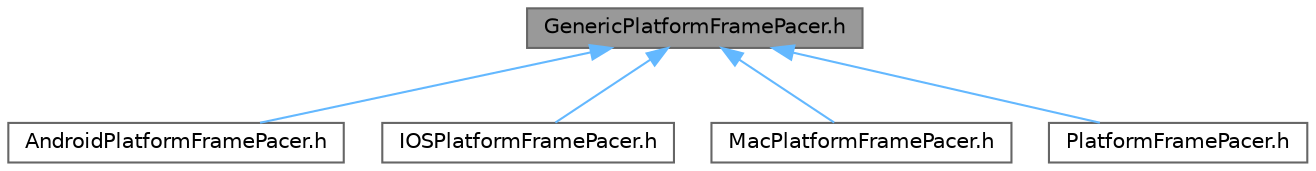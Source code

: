 digraph "GenericPlatformFramePacer.h"
{
 // INTERACTIVE_SVG=YES
 // LATEX_PDF_SIZE
  bgcolor="transparent";
  edge [fontname=Helvetica,fontsize=10,labelfontname=Helvetica,labelfontsize=10];
  node [fontname=Helvetica,fontsize=10,shape=box,height=0.2,width=0.4];
  Node1 [id="Node000001",label="GenericPlatformFramePacer.h",height=0.2,width=0.4,color="gray40", fillcolor="grey60", style="filled", fontcolor="black",tooltip=" "];
  Node1 -> Node2 [id="edge1_Node000001_Node000002",dir="back",color="steelblue1",style="solid",tooltip=" "];
  Node2 [id="Node000002",label="AndroidPlatformFramePacer.h",height=0.2,width=0.4,color="grey40", fillcolor="white", style="filled",URL="$d4/d4f/AndroidPlatformFramePacer_8h.html",tooltip=" "];
  Node1 -> Node3 [id="edge2_Node000001_Node000003",dir="back",color="steelblue1",style="solid",tooltip=" "];
  Node3 [id="Node000003",label="IOSPlatformFramePacer.h",height=0.2,width=0.4,color="grey40", fillcolor="white", style="filled",URL="$df/d4b/IOSPlatformFramePacer_8h.html",tooltip=" "];
  Node1 -> Node4 [id="edge3_Node000001_Node000004",dir="back",color="steelblue1",style="solid",tooltip=" "];
  Node4 [id="Node000004",label="MacPlatformFramePacer.h",height=0.2,width=0.4,color="grey40", fillcolor="white", style="filled",URL="$d0/d83/MacPlatformFramePacer_8h.html",tooltip=" "];
  Node1 -> Node5 [id="edge4_Node000001_Node000005",dir="back",color="steelblue1",style="solid",tooltip=" "];
  Node5 [id="Node000005",label="PlatformFramePacer.h",height=0.2,width=0.4,color="grey40", fillcolor="white", style="filled",URL="$de/d21/PlatformFramePacer_8h.html",tooltip=" "];
}
